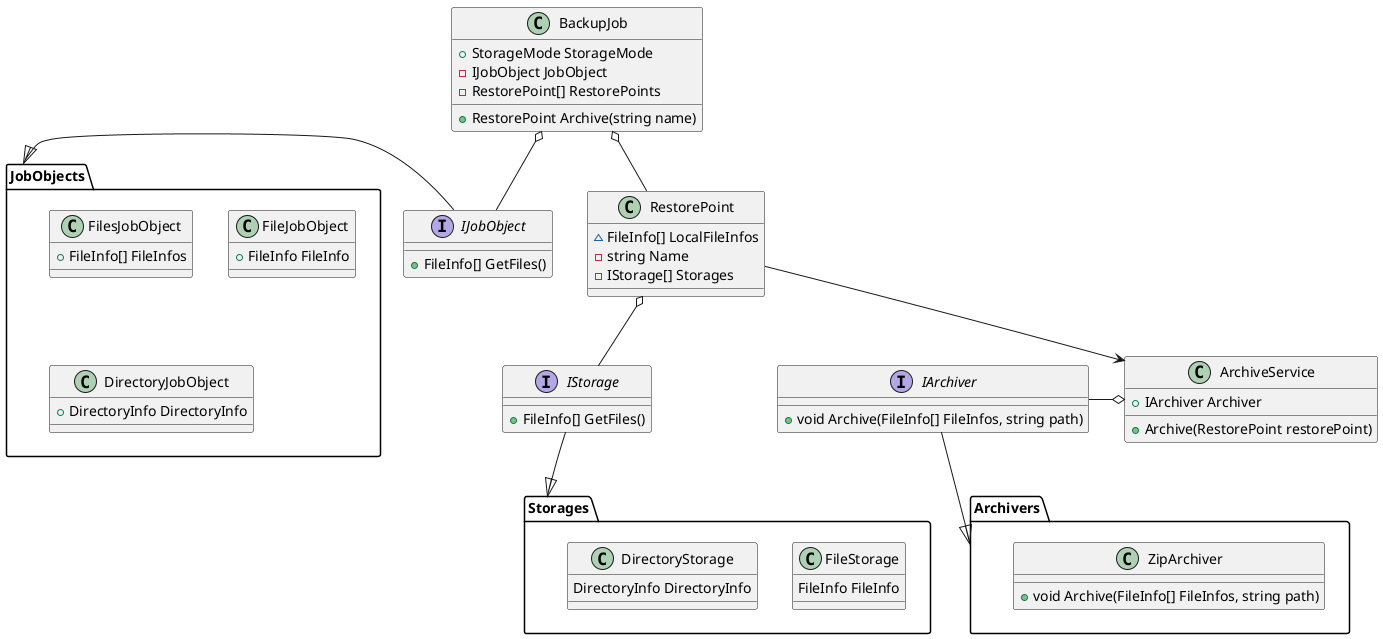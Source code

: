 ﻿@startuml

class BackupJob {
    + StorageMode StorageMode
    - IJobObject JobObject
    - RestorePoint[] RestorePoints
    
    + RestorePoint Archive(string name)
}

interface IJobObject {
    + FileInfo[] GetFiles()
}

package JobObjects {
    class FilesJobObject {
        + FileInfo[] FileInfos
    }
    
    class FileJobObject {
        + FileInfo FileInfo
    }
    
    class DirectoryJobObject {
        + DirectoryInfo DirectoryInfo
    }
}

class RestorePoint {
    ~ FileInfo[] LocalFileInfos
    - string Name
    - IStorage[] Storages
}

interface IStorage {
    + FileInfo[] GetFiles()
}

package Archivers {
    class ZipArchiver {
        + void Archive(FileInfo[] FileInfos, string path)
    }
}

interface IArchiver {
    + void Archive(FileInfo[] FileInfos, string path)
}

class ArchiveService {
    + IArchiver Archiver
    
    + Archive(RestorePoint restorePoint)
}

package Storages {
    class FileStorage {
        FileInfo FileInfo
    }
    
    class DirectoryStorage {
        DirectoryInfo DirectoryInfo
    }
}

BackupJob o-- RestorePoint
RestorePoint o-- IStorage
BackupJob o-- IJobObject
RestorePoint --> ArchiveService
JobObjects <|- IJobObject
IStorage --|> Storages
IArchiver -o ArchiveService
IArchiver --|> Archivers

@enduml